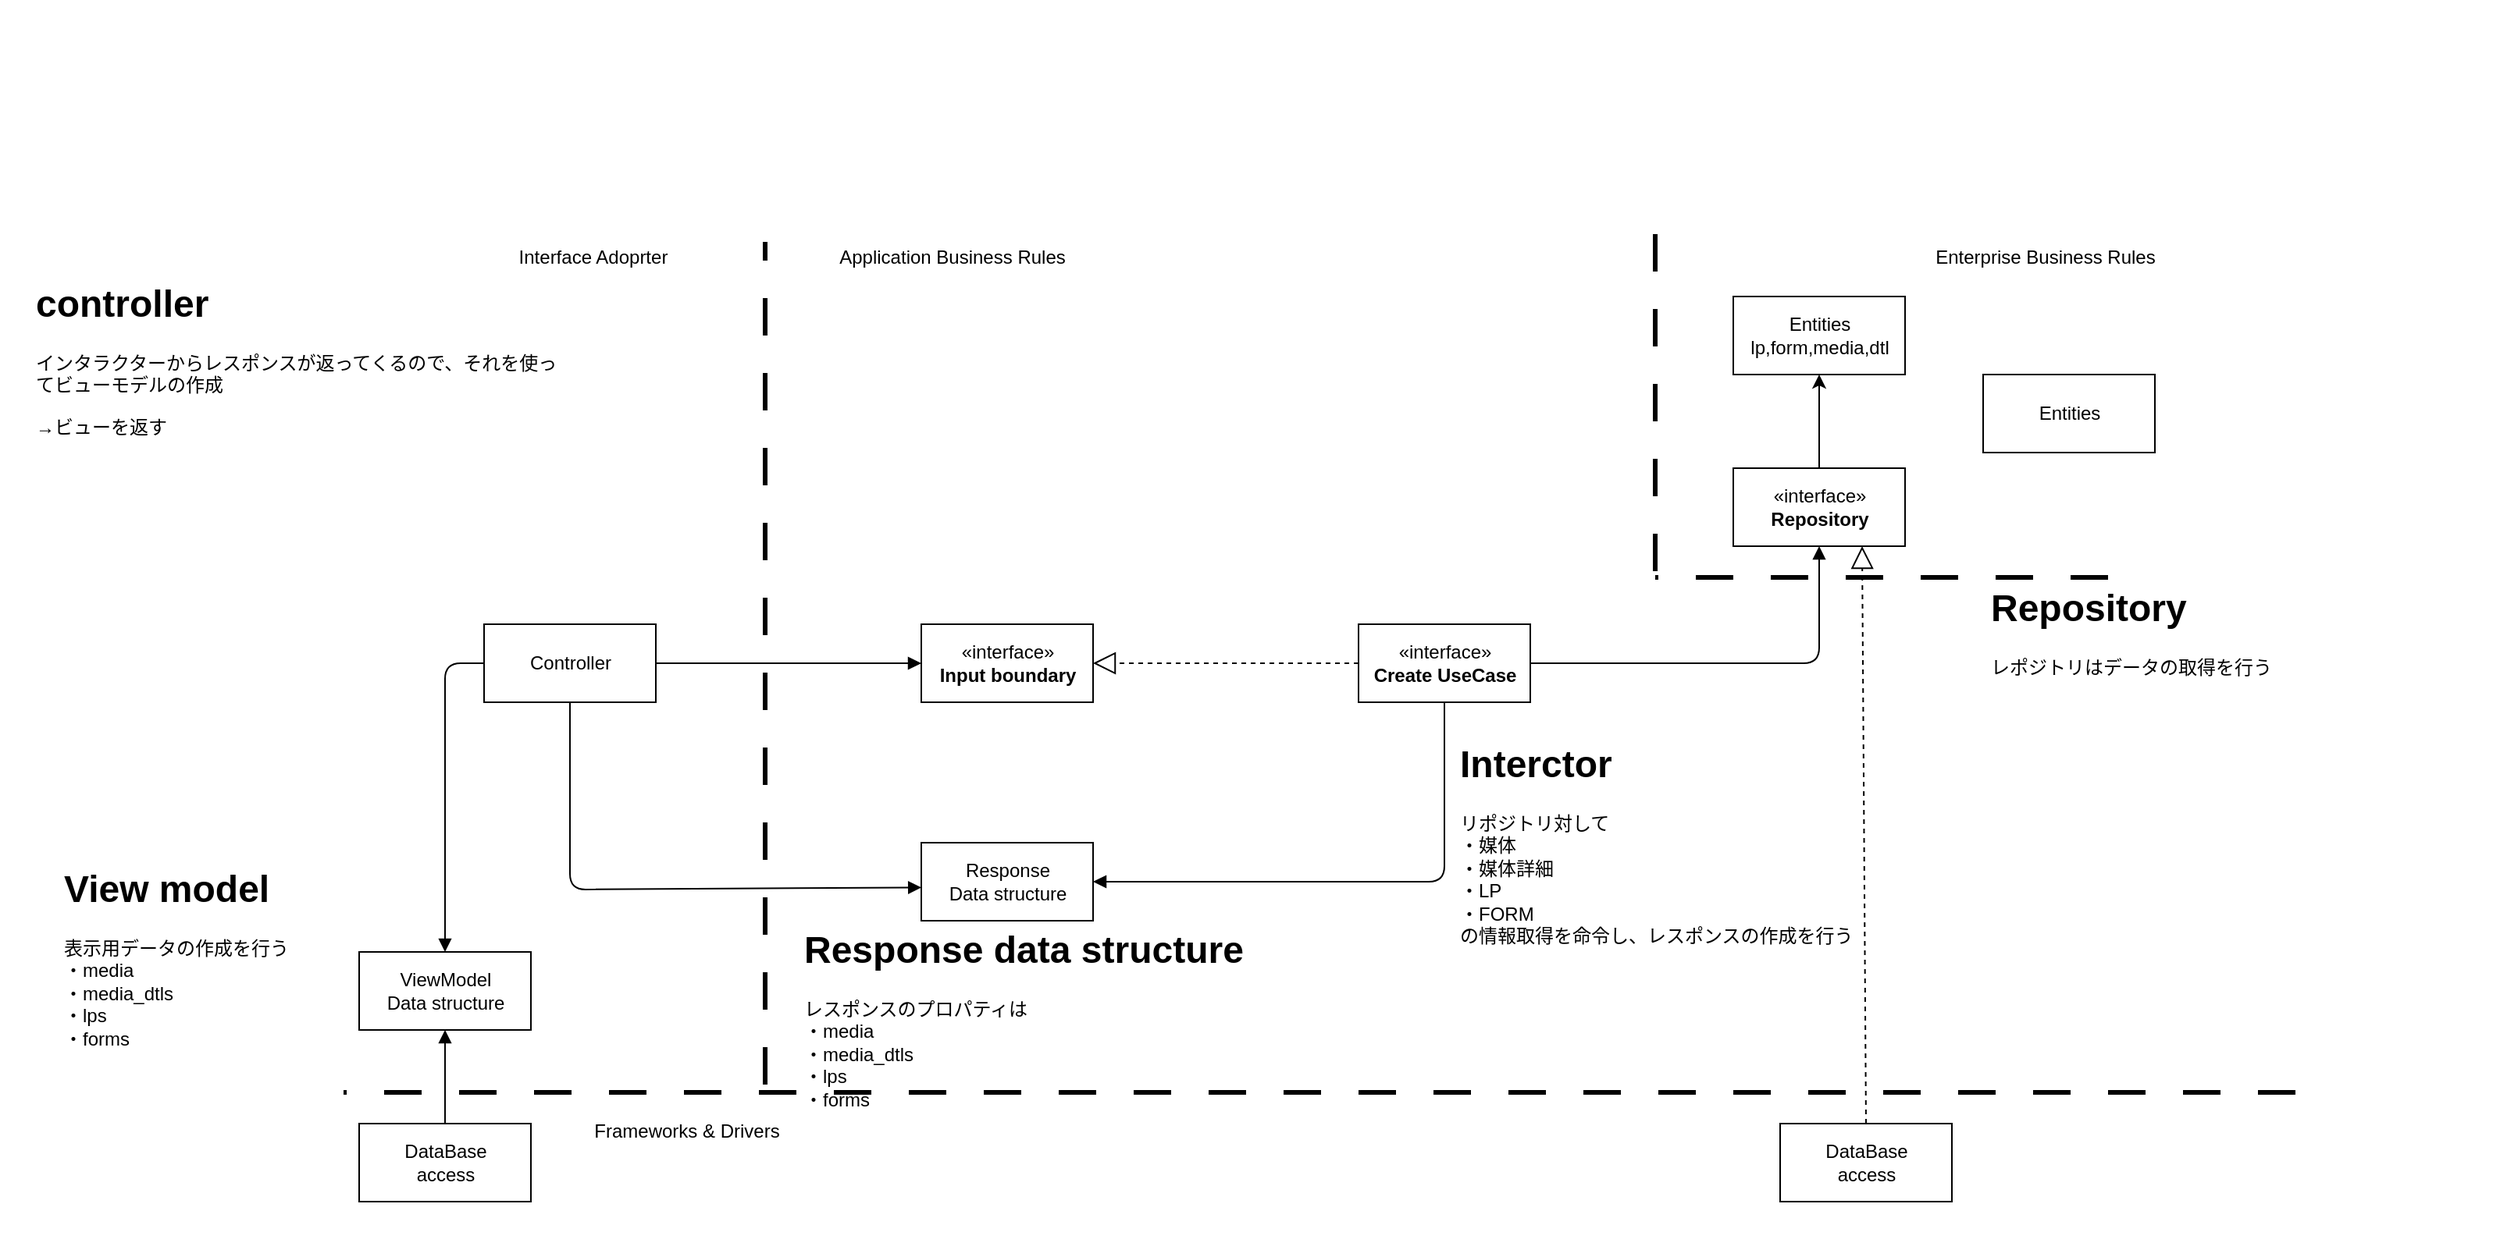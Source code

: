 <mxfile>
    <diagram id="eZVvPsKfo0L__WnSpUP-" name="ページ1">
        <mxGraphModel dx="2347" dy="757" grid="1" gridSize="10" guides="1" tooltips="1" connect="1" arrows="1" fold="1" page="1" pageScale="1" pageWidth="827" pageHeight="1169" math="0" shadow="0">
            <root>
                <mxCell id="0"/>
                <mxCell id="1" parent="0"/>
                <mxCell id="2" value="" style="rounded=0;whiteSpace=wrap;html=1;strokeColor=none;" vertex="1" parent="1">
                    <mxGeometry x="-220" y="80" width="1520" height="800" as="geometry"/>
                </mxCell>
                <mxCell id="3" value="Controller" style="html=1;" vertex="1" parent="1">
                    <mxGeometry x="90" y="480" width="110" height="50" as="geometry"/>
                </mxCell>
                <mxCell id="4" value="«interface»&lt;br&gt;&lt;b&gt;Input boundary&lt;/b&gt;" style="html=1;" vertex="1" parent="1">
                    <mxGeometry x="370" y="480" width="110" height="50" as="geometry"/>
                </mxCell>
                <mxCell id="6" value="Response&lt;br&gt;Data structure" style="html=1;" vertex="1" parent="1">
                    <mxGeometry x="370" y="620" width="110" height="50" as="geometry"/>
                </mxCell>
                <mxCell id="9" value="" style="html=1;verticalAlign=bottom;labelBackgroundColor=none;endArrow=block;endFill=1;exitX=0.5;exitY=1;exitDx=0;exitDy=0;entryX=0.001;entryY=0.574;entryDx=0;entryDy=0;entryPerimeter=0;" edge="1" parent="1" source="3" target="6">
                    <mxGeometry width="160" relative="1" as="geometry">
                        <mxPoint x="320" y="500" as="sourcePoint"/>
                        <mxPoint x="480" y="500" as="targetPoint"/>
                        <Array as="points">
                            <mxPoint x="145" y="650"/>
                        </Array>
                    </mxGeometry>
                </mxCell>
                <mxCell id="10" value="" style="html=1;verticalAlign=bottom;labelBackgroundColor=none;endArrow=block;endFill=1;entryX=1;entryY=0.5;entryDx=0;entryDy=0;" edge="1" parent="1" source="39" target="6">
                    <mxGeometry width="160" relative="1" as="geometry">
                        <mxPoint x="705" y="530" as="sourcePoint"/>
                        <mxPoint x="470" y="550" as="targetPoint"/>
                        <Array as="points">
                            <mxPoint x="705" y="645"/>
                        </Array>
                    </mxGeometry>
                </mxCell>
                <mxCell id="11" value="" style="html=1;verticalAlign=bottom;labelBackgroundColor=none;endArrow=block;endFill=1;" edge="1" parent="1" source="3" target="4">
                    <mxGeometry width="160" relative="1" as="geometry">
                        <mxPoint x="310" y="550" as="sourcePoint"/>
                        <mxPoint x="470" y="550" as="targetPoint"/>
                    </mxGeometry>
                </mxCell>
                <mxCell id="12" value="" style="endArrow=block;dashed=1;endFill=0;endSize=12;html=1;entryX=1;entryY=0.5;entryDx=0;entryDy=0;" edge="1" parent="1" source="39" target="4">
                    <mxGeometry width="160" relative="1" as="geometry">
                        <mxPoint x="650" y="505" as="sourcePoint"/>
                        <mxPoint x="470" y="550" as="targetPoint"/>
                    </mxGeometry>
                </mxCell>
                <mxCell id="13" value="" style="endArrow=none;startArrow=none;endFill=0;startFill=0;endSize=8;html=1;verticalAlign=bottom;labelBackgroundColor=none;strokeWidth=3;dashed=1;dashPattern=8 8;" edge="1" parent="1">
                    <mxGeometry width="160" relative="1" as="geometry">
                        <mxPoint x="270" y="775" as="sourcePoint"/>
                        <mxPoint x="270" y="235" as="targetPoint"/>
                    </mxGeometry>
                </mxCell>
                <mxCell id="14" value="" style="endArrow=none;startArrow=none;endFill=0;startFill=0;endSize=8;html=1;verticalAlign=bottom;labelBackgroundColor=none;strokeWidth=3;dashed=1;dashPattern=8 8;" edge="1" parent="1">
                    <mxGeometry width="160" relative="1" as="geometry">
                        <mxPoint x="1250" y="780" as="sourcePoint"/>
                        <mxPoint y="780" as="targetPoint"/>
                    </mxGeometry>
                </mxCell>
                <mxCell id="15" value="" style="endArrow=none;startArrow=none;endFill=0;startFill=0;endSize=8;html=1;verticalAlign=bottom;labelBackgroundColor=none;strokeWidth=3;dashed=1;dashPattern=8 8;" edge="1" parent="1">
                    <mxGeometry width="160" relative="1" as="geometry">
                        <mxPoint x="840" y="230" as="sourcePoint"/>
                        <mxPoint x="840" y="460" as="targetPoint"/>
                    </mxGeometry>
                </mxCell>
                <mxCell id="16" value="" style="endArrow=none;startArrow=none;endFill=0;startFill=0;endSize=8;html=1;verticalAlign=bottom;labelBackgroundColor=none;strokeWidth=3;dashed=1;dashPattern=8 8;" edge="1" parent="1">
                    <mxGeometry width="160" relative="1" as="geometry">
                        <mxPoint x="1130" y="450" as="sourcePoint"/>
                        <mxPoint x="840" y="450" as="targetPoint"/>
                    </mxGeometry>
                </mxCell>
                <mxCell id="44" style="edgeStyle=none;html=1;exitX=0.5;exitY=0;exitDx=0;exitDy=0;" edge="1" parent="1" source="17" target="41">
                    <mxGeometry relative="1" as="geometry"/>
                </mxCell>
                <mxCell id="17" value="«interface»&lt;br&gt;&lt;b&gt;Repository&lt;/b&gt;" style="html=1;" vertex="1" parent="1">
                    <mxGeometry x="890" y="380" width="110" height="50" as="geometry"/>
                </mxCell>
                <mxCell id="18" value="Entities" style="html=1;" vertex="1" parent="1">
                    <mxGeometry x="1050" y="320" width="110" height="50" as="geometry"/>
                </mxCell>
                <mxCell id="20" value="" style="html=1;verticalAlign=bottom;labelBackgroundColor=none;endArrow=block;endFill=1;entryX=0.5;entryY=1;entryDx=0;entryDy=0;" edge="1" parent="1" source="39" target="17">
                    <mxGeometry width="160" relative="1" as="geometry">
                        <mxPoint x="760" y="505" as="sourcePoint"/>
                        <mxPoint x="870" y="560" as="targetPoint"/>
                        <Array as="points">
                            <mxPoint x="945" y="505"/>
                        </Array>
                    </mxGeometry>
                </mxCell>
                <mxCell id="22" value="DataBase&lt;br&gt;access" style="html=1;" vertex="1" parent="1">
                    <mxGeometry x="920" y="800" width="110" height="50" as="geometry"/>
                </mxCell>
                <mxCell id="23" value="" style="endArrow=block;dashed=1;endFill=0;endSize=12;html=1;entryX=0.75;entryY=1;entryDx=0;entryDy=0;exitX=0.5;exitY=0;exitDx=0;exitDy=0;" edge="1" parent="1" source="22" target="17">
                    <mxGeometry width="160" relative="1" as="geometry">
                        <mxPoint x="660.0" y="515" as="sourcePoint"/>
                        <mxPoint x="490.0" y="515" as="targetPoint"/>
                    </mxGeometry>
                </mxCell>
                <mxCell id="24" value="ViewModel&lt;br&gt;Data structure" style="html=1;" vertex="1" parent="1">
                    <mxGeometry x="10" y="690" width="110" height="50" as="geometry"/>
                </mxCell>
                <mxCell id="25" value="" style="html=1;verticalAlign=bottom;labelBackgroundColor=none;endArrow=block;endFill=1;exitX=0;exitY=0.5;exitDx=0;exitDy=0;entryX=0.5;entryY=0;entryDx=0;entryDy=0;" edge="1" parent="1" source="3" target="24">
                    <mxGeometry width="160" relative="1" as="geometry">
                        <mxPoint x="210" y="515" as="sourcePoint"/>
                        <mxPoint x="380" y="515" as="targetPoint"/>
                        <Array as="points">
                            <mxPoint x="65" y="505"/>
                        </Array>
                    </mxGeometry>
                </mxCell>
                <mxCell id="26" value="DataBase&lt;br&gt;access" style="html=1;" vertex="1" parent="1">
                    <mxGeometry x="10" y="800" width="110" height="50" as="geometry"/>
                </mxCell>
                <mxCell id="27" value="" style="html=1;verticalAlign=bottom;labelBackgroundColor=none;endArrow=block;endFill=1;exitX=0.5;exitY=0;exitDx=0;exitDy=0;" edge="1" parent="1" source="26" target="24">
                    <mxGeometry width="160" relative="1" as="geometry">
                        <mxPoint x="210" y="515" as="sourcePoint"/>
                        <mxPoint x="380" y="515" as="targetPoint"/>
                    </mxGeometry>
                </mxCell>
                <mxCell id="28" value="Enterprise Business Rules" style="text;html=1;strokeColor=none;fillColor=none;align=center;verticalAlign=middle;whiteSpace=wrap;rounded=0;" vertex="1" parent="1">
                    <mxGeometry x="1010" y="230" width="160" height="30" as="geometry"/>
                </mxCell>
                <mxCell id="29" value="Application Business Rules" style="text;html=1;strokeColor=none;fillColor=none;align=center;verticalAlign=middle;whiteSpace=wrap;rounded=0;" vertex="1" parent="1">
                    <mxGeometry x="310" y="230" width="160" height="30" as="geometry"/>
                </mxCell>
                <mxCell id="30" value="Interface Adoprter" style="text;html=1;strokeColor=none;fillColor=none;align=center;verticalAlign=middle;whiteSpace=wrap;rounded=0;" vertex="1" parent="1">
                    <mxGeometry x="80" y="230" width="160" height="30" as="geometry"/>
                </mxCell>
                <mxCell id="31" value="Frameworks &amp;amp; Drivers" style="text;html=1;strokeColor=none;fillColor=none;align=center;verticalAlign=middle;whiteSpace=wrap;rounded=0;" vertex="1" parent="1">
                    <mxGeometry x="140" y="790" width="160" height="30" as="geometry"/>
                </mxCell>
                <mxCell id="32" value="&lt;h1&gt;controller&lt;/h1&gt;&lt;p&gt;&lt;span style=&quot;background-color: initial;&quot;&gt;インタラクターからレスポンスが返ってくるので、それを使ってビューモデルの作成&lt;/span&gt;&lt;br&gt;&lt;/p&gt;&lt;p&gt;→ビューを返す&lt;/p&gt;" style="text;html=1;strokeColor=none;fillColor=none;spacing=5;spacingTop=-20;whiteSpace=wrap;overflow=hidden;rounded=0;" vertex="1" parent="1">
                    <mxGeometry x="-202" y="255" width="342" height="245" as="geometry"/>
                </mxCell>
                <mxCell id="34" value="&lt;h1&gt;Response data structure&lt;/h1&gt;&lt;div&gt;レスポンスのプロパティは&lt;/div&gt;&lt;div&gt;・media&lt;/div&gt;&lt;div&gt;・media_dtls&lt;/div&gt;&lt;div&gt;・lps&lt;/div&gt;&lt;div&gt;・forms&lt;/div&gt;" style="text;html=1;strokeColor=none;fillColor=none;spacing=5;spacingTop=-20;whiteSpace=wrap;overflow=hidden;rounded=0;" vertex="1" parent="1">
                    <mxGeometry x="290" y="669" width="310" height="151" as="geometry"/>
                </mxCell>
                <mxCell id="35" value="&lt;h1&gt;Interctor&lt;/h1&gt;&lt;div&gt;&lt;span style=&quot;background-color: initial;&quot;&gt;リポジトリ対して&lt;/span&gt;&lt;/div&gt;&lt;div&gt;&lt;span style=&quot;background-color: initial;&quot;&gt;・媒体&lt;/span&gt;&lt;/div&gt;&lt;div&gt;&lt;span style=&quot;background-color: initial;&quot;&gt;・媒体詳細&lt;/span&gt;&lt;/div&gt;&lt;div&gt;&lt;span style=&quot;background-color: initial;&quot;&gt;・LP&lt;/span&gt;&lt;/div&gt;&lt;div&gt;&lt;span style=&quot;background-color: initial;&quot;&gt;・FORM&lt;/span&gt;&lt;/div&gt;&lt;div&gt;&lt;span style=&quot;background-color: initial;&quot;&gt;の情報取得を命令し、レスポンスの作成を行う&lt;/span&gt;&lt;/div&gt;" style="text;html=1;strokeColor=none;fillColor=none;spacing=5;spacingTop=-20;whiteSpace=wrap;overflow=hidden;rounded=0;" vertex="1" parent="1">
                    <mxGeometry x="710" y="550" width="330" height="160" as="geometry"/>
                </mxCell>
                <mxCell id="37" value="&lt;h1&gt;Repository&lt;/h1&gt;&lt;div&gt;レポジトリはデータの取得を行う&lt;/div&gt;" style="text;html=1;strokeColor=none;fillColor=none;spacing=5;spacingTop=-20;whiteSpace=wrap;overflow=hidden;rounded=0;" vertex="1" parent="1">
                    <mxGeometry x="1050" y="450" width="330" height="170" as="geometry"/>
                </mxCell>
                <mxCell id="38" value="&lt;h1&gt;View model&lt;/h1&gt;&lt;div&gt;表示用データの作成を行う&lt;/div&gt;&lt;div&gt;&lt;div style=&quot;border-color: var(--border-color);&quot;&gt;&lt;div style=&quot;border-color: var(--border-color);&quot;&gt;・media&lt;/div&gt;&lt;div style=&quot;border-color: var(--border-color);&quot;&gt;・media_dtls&lt;/div&gt;&lt;div style=&quot;border-color: var(--border-color);&quot;&gt;・lps&lt;/div&gt;&lt;div style=&quot;border-color: var(--border-color);&quot;&gt;・forms&lt;/div&gt;&lt;/div&gt;&lt;/div&gt;" style="text;html=1;strokeColor=none;fillColor=none;spacing=5;spacingTop=-20;whiteSpace=wrap;overflow=hidden;rounded=0;" vertex="1" parent="1">
                    <mxGeometry x="-184" y="630" width="310" height="140" as="geometry"/>
                </mxCell>
                <mxCell id="39" value="«interface»&lt;br&gt;&lt;b&gt;Create UseCase&lt;/b&gt;" style="html=1;" vertex="1" parent="1">
                    <mxGeometry x="650" y="480" width="110" height="50" as="geometry"/>
                </mxCell>
                <mxCell id="41" value="Entities&lt;br&gt;lp,form,media,dtl" style="html=1;" vertex="1" parent="1">
                    <mxGeometry x="890" y="270" width="110" height="50" as="geometry"/>
                </mxCell>
            </root>
        </mxGraphModel>
    </diagram>
</mxfile>